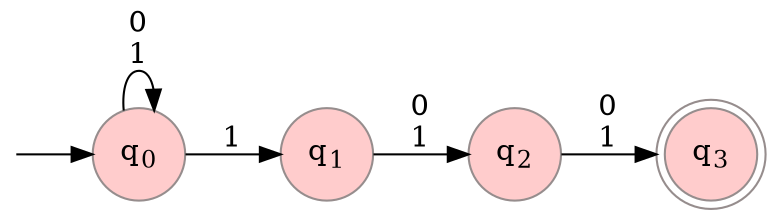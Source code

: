 digraph fsa_10 {

	dpi = 480;
	rankdir=LR;

	"startRes" [shape=point, style="invis"];
	node [shape = doublecircle, color="#968D8D", fontcolor=black, fillcolor="#FFCCCC", style="filled"];
	"q3";

	node [shape = circle];

	"q0" [label=<q<sub>0</sub>>, pos="3,3!"];
	"q1" [label=<q<sub>1</sub>>, pos="6,3!"];
	"q2" [label=<q<sub>2</sub>>, pos="9,3!"];
	"q3" [label=<q<sub>3</sub>>, pos="12,3!"];

	"startRes" -> "q0";

	"q0" -> "q0" [label="0\n1"];
	"q0" -> "q1" [label="1"];
	"q1" -> "q2" [label="0\n1"];
	"q2" -> "q3" [label="0\n1"];


}
